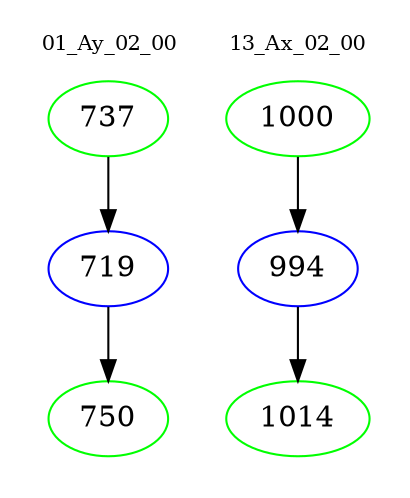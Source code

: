 digraph{
subgraph cluster_0 {
color = white
label = "01_Ay_02_00";
fontsize=10;
T0_737 [label="737", color="green"]
T0_737 -> T0_719 [color="black"]
T0_719 [label="719", color="blue"]
T0_719 -> T0_750 [color="black"]
T0_750 [label="750", color="green"]
}
subgraph cluster_1 {
color = white
label = "13_Ax_02_00";
fontsize=10;
T1_1000 [label="1000", color="green"]
T1_1000 -> T1_994 [color="black"]
T1_994 [label="994", color="blue"]
T1_994 -> T1_1014 [color="black"]
T1_1014 [label="1014", color="green"]
}
}
